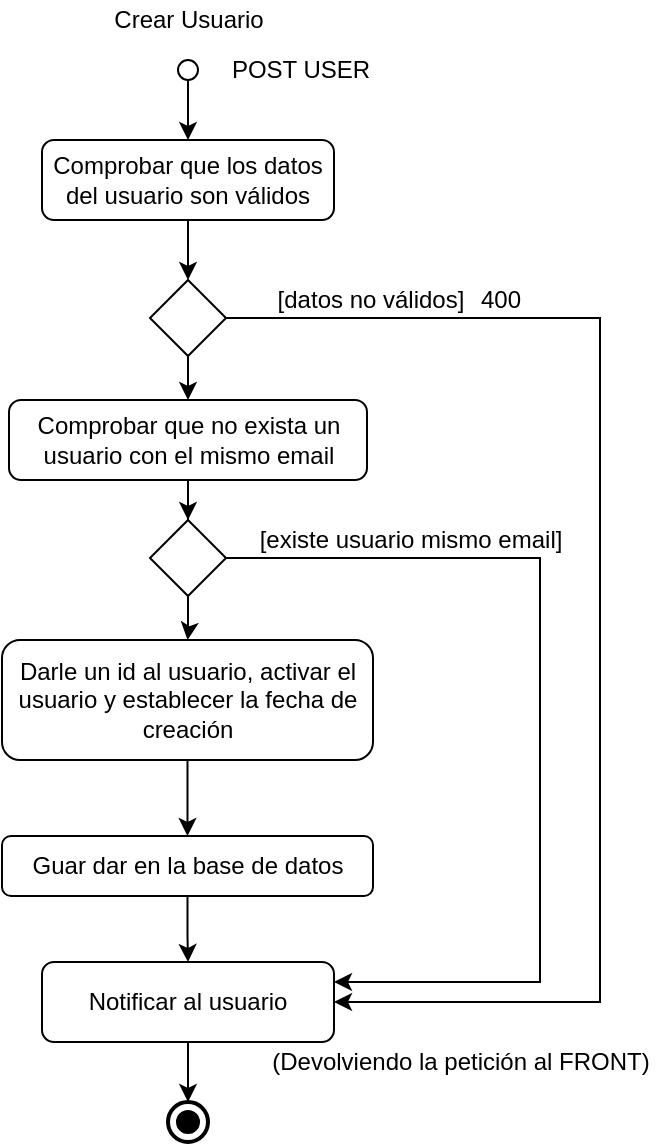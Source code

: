 <mxfile version="16.5.1" type="device"><diagram id="R3cS-yPehNY5NybNEFxj" name="Página-1"><mxGraphModel dx="412" dy="609" grid="1" gridSize="10" guides="1" tooltips="1" connect="1" arrows="1" fold="1" page="1" pageScale="1" pageWidth="827" pageHeight="1169" math="0" shadow="0"><root><mxCell id="0"/><mxCell id="1" parent="0"/><mxCell id="x7XL5QRA_csgY78fa8gb-10" style="edgeStyle=orthogonalEdgeStyle;rounded=0;orthogonalLoop=1;jettySize=auto;html=1;" edge="1" parent="1" source="x7XL5QRA_csgY78fa8gb-3" target="x7XL5QRA_csgY78fa8gb-9"><mxGeometry relative="1" as="geometry"/></mxCell><mxCell id="x7XL5QRA_csgY78fa8gb-3" value="" style="ellipse;whiteSpace=wrap;html=1;aspect=fixed;" vertex="1" parent="1"><mxGeometry x="409" y="40" width="10" height="10" as="geometry"/></mxCell><mxCell id="x7XL5QRA_csgY78fa8gb-6" value="Crear Usuario" style="text;html=1;align=center;verticalAlign=middle;resizable=0;points=[];autosize=1;strokeColor=none;fillColor=none;" vertex="1" parent="1"><mxGeometry x="369" y="10" width="90" height="20" as="geometry"/></mxCell><mxCell id="x7XL5QRA_csgY78fa8gb-7" value="POST USER" style="text;html=1;align=center;verticalAlign=middle;resizable=0;points=[];autosize=1;strokeColor=none;fillColor=none;" vertex="1" parent="1"><mxGeometry x="430" y="35" width="80" height="20" as="geometry"/></mxCell><mxCell id="x7XL5QRA_csgY78fa8gb-12" style="edgeStyle=orthogonalEdgeStyle;rounded=0;orthogonalLoop=1;jettySize=auto;html=1;entryX=0.5;entryY=0;entryDx=0;entryDy=0;" edge="1" parent="1" source="x7XL5QRA_csgY78fa8gb-9" target="x7XL5QRA_csgY78fa8gb-11"><mxGeometry relative="1" as="geometry"/></mxCell><mxCell id="x7XL5QRA_csgY78fa8gb-9" value="Comprobar que los datos del usuario son válidos" style="rounded=1;whiteSpace=wrap;html=1;" vertex="1" parent="1"><mxGeometry x="341" y="80" width="146" height="40" as="geometry"/></mxCell><mxCell id="x7XL5QRA_csgY78fa8gb-16" style="edgeStyle=orthogonalEdgeStyle;rounded=0;orthogonalLoop=1;jettySize=auto;html=1;entryX=1;entryY=0.5;entryDx=0;entryDy=0;" edge="1" parent="1" source="x7XL5QRA_csgY78fa8gb-11" target="x7XL5QRA_csgY78fa8gb-14"><mxGeometry relative="1" as="geometry"><Array as="points"><mxPoint x="620" y="169"/><mxPoint x="620" y="511"/></Array></mxGeometry></mxCell><mxCell id="x7XL5QRA_csgY78fa8gb-19" style="edgeStyle=orthogonalEdgeStyle;rounded=0;orthogonalLoop=1;jettySize=auto;html=1;entryX=0.5;entryY=0;entryDx=0;entryDy=0;" edge="1" parent="1" source="x7XL5QRA_csgY78fa8gb-11" target="x7XL5QRA_csgY78fa8gb-18"><mxGeometry relative="1" as="geometry"/></mxCell><mxCell id="x7XL5QRA_csgY78fa8gb-11" value="" style="rhombus;whiteSpace=wrap;html=1;" vertex="1" parent="1"><mxGeometry x="395" y="150" width="38" height="38" as="geometry"/></mxCell><mxCell id="x7XL5QRA_csgY78fa8gb-13" value="" style="html=1;shape=mxgraph.sysml.actFinal;strokeWidth=2;verticalLabelPosition=bottom;verticalAlignment=top;" vertex="1" parent="1"><mxGeometry x="404" y="561" width="20" height="20" as="geometry"/></mxCell><mxCell id="x7XL5QRA_csgY78fa8gb-15" style="edgeStyle=orthogonalEdgeStyle;rounded=0;orthogonalLoop=1;jettySize=auto;html=1;entryX=0.5;entryY=0;entryDx=0;entryDy=0;entryPerimeter=0;" edge="1" parent="1" source="x7XL5QRA_csgY78fa8gb-14" target="x7XL5QRA_csgY78fa8gb-13"><mxGeometry relative="1" as="geometry"/></mxCell><mxCell id="x7XL5QRA_csgY78fa8gb-14" value="Notificar al usuario" style="rounded=1;whiteSpace=wrap;html=1;" vertex="1" parent="1"><mxGeometry x="341" y="491" width="146" height="40" as="geometry"/></mxCell><mxCell id="x7XL5QRA_csgY78fa8gb-17" value="[datos no válidos]" style="text;html=1;align=center;verticalAlign=middle;resizable=0;points=[];autosize=1;strokeColor=none;fillColor=none;" vertex="1" parent="1"><mxGeometry x="450" y="150" width="110" height="20" as="geometry"/></mxCell><mxCell id="x7XL5QRA_csgY78fa8gb-21" style="edgeStyle=orthogonalEdgeStyle;rounded=0;orthogonalLoop=1;jettySize=auto;html=1;entryX=0.5;entryY=0;entryDx=0;entryDy=0;" edge="1" parent="1" source="x7XL5QRA_csgY78fa8gb-18" target="x7XL5QRA_csgY78fa8gb-20"><mxGeometry relative="1" as="geometry"/></mxCell><mxCell id="x7XL5QRA_csgY78fa8gb-18" value="Comprobar que no exista un usuario con el mismo email" style="rounded=1;whiteSpace=wrap;html=1;" vertex="1" parent="1"><mxGeometry x="324.5" y="210" width="179" height="40" as="geometry"/></mxCell><mxCell id="x7XL5QRA_csgY78fa8gb-22" style="edgeStyle=orthogonalEdgeStyle;rounded=0;orthogonalLoop=1;jettySize=auto;html=1;entryX=1;entryY=0.25;entryDx=0;entryDy=0;" edge="1" parent="1" source="x7XL5QRA_csgY78fa8gb-20" target="x7XL5QRA_csgY78fa8gb-14"><mxGeometry relative="1" as="geometry"><Array as="points"><mxPoint x="590" y="289"/><mxPoint x="590" y="501"/></Array></mxGeometry></mxCell><mxCell id="x7XL5QRA_csgY78fa8gb-32" style="edgeStyle=orthogonalEdgeStyle;rounded=0;orthogonalLoop=1;jettySize=auto;html=1;entryX=0.5;entryY=0;entryDx=0;entryDy=0;" edge="1" parent="1" source="x7XL5QRA_csgY78fa8gb-20" target="x7XL5QRA_csgY78fa8gb-31"><mxGeometry relative="1" as="geometry"/></mxCell><mxCell id="x7XL5QRA_csgY78fa8gb-20" value="" style="rhombus;whiteSpace=wrap;html=1;" vertex="1" parent="1"><mxGeometry x="395" y="270" width="38" height="38" as="geometry"/></mxCell><mxCell id="x7XL5QRA_csgY78fa8gb-23" value="400" style="text;html=1;align=center;verticalAlign=middle;resizable=0;points=[];autosize=1;strokeColor=none;fillColor=none;" vertex="1" parent="1"><mxGeometry x="550" y="150" width="40" height="20" as="geometry"/></mxCell><mxCell id="x7XL5QRA_csgY78fa8gb-29" value="(Devolviendo la petición al FRONT)" style="text;html=1;align=center;verticalAlign=middle;resizable=0;points=[];autosize=1;strokeColor=none;fillColor=none;" vertex="1" parent="1"><mxGeometry x="450" y="531" width="200" height="20" as="geometry"/></mxCell><mxCell id="x7XL5QRA_csgY78fa8gb-30" value="[existe usuario mismo email]" style="text;html=1;align=center;verticalAlign=middle;resizable=0;points=[];autosize=1;strokeColor=none;fillColor=none;" vertex="1" parent="1"><mxGeometry x="440" y="270" width="170" height="20" as="geometry"/></mxCell><mxCell id="x7XL5QRA_csgY78fa8gb-34" style="edgeStyle=orthogonalEdgeStyle;rounded=0;orthogonalLoop=1;jettySize=auto;html=1;" edge="1" parent="1" source="x7XL5QRA_csgY78fa8gb-31" target="x7XL5QRA_csgY78fa8gb-33"><mxGeometry relative="1" as="geometry"/></mxCell><mxCell id="x7XL5QRA_csgY78fa8gb-31" value="Darle un id al usuario, activar el usuario y establecer la fecha de creación" style="rounded=1;whiteSpace=wrap;html=1;" vertex="1" parent="1"><mxGeometry x="321" y="330" width="185.5" height="60" as="geometry"/></mxCell><mxCell id="x7XL5QRA_csgY78fa8gb-35" style="edgeStyle=orthogonalEdgeStyle;rounded=0;orthogonalLoop=1;jettySize=auto;html=1;" edge="1" parent="1" source="x7XL5QRA_csgY78fa8gb-33" target="x7XL5QRA_csgY78fa8gb-14"><mxGeometry relative="1" as="geometry"/></mxCell><mxCell id="x7XL5QRA_csgY78fa8gb-33" value="Guar dar en la base de datos" style="rounded=1;whiteSpace=wrap;html=1;" vertex="1" parent="1"><mxGeometry x="321" y="428" width="185.5" height="30" as="geometry"/></mxCell></root></mxGraphModel></diagram></mxfile>